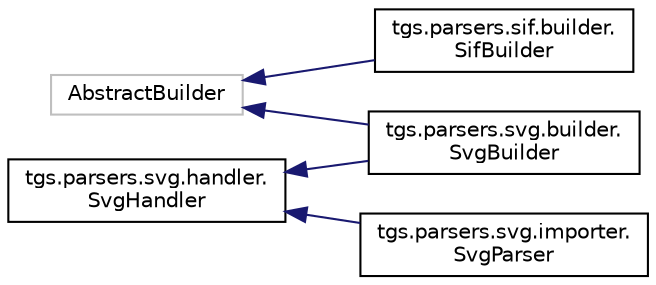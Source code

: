 digraph "Graphical Class Hierarchy"
{
  edge [fontname="Helvetica",fontsize="10",labelfontname="Helvetica",labelfontsize="10"];
  node [fontname="Helvetica",fontsize="10",shape=record];
  rankdir="LR";
  Node99 [label="AbstractBuilder",height=0.2,width=0.4,color="grey75", fillcolor="white", style="filled"];
  Node99 -> Node100 [dir="back",color="midnightblue",fontsize="10",style="solid",fontname="Helvetica"];
  Node100 [label="tgs.parsers.sif.builder.\lSifBuilder",height=0.2,width=0.4,color="black", fillcolor="white", style="filled",URL="$classtgs_1_1parsers_1_1sif_1_1builder_1_1SifBuilder.html"];
  Node99 -> Node1 [dir="back",color="midnightblue",fontsize="10",style="solid",fontname="Helvetica"];
  Node1 [label="tgs.parsers.svg.builder.\lSvgBuilder",height=0.2,width=0.4,color="black", fillcolor="white", style="filled",URL="$classtgs_1_1parsers_1_1svg_1_1builder_1_1SvgBuilder.html"];
  Node0 [label="tgs.parsers.svg.handler.\lSvgHandler",height=0.2,width=0.4,color="black", fillcolor="white", style="filled",URL="$classtgs_1_1parsers_1_1svg_1_1handler_1_1SvgHandler.html"];
  Node0 -> Node1 [dir="back",color="midnightblue",fontsize="10",style="solid",fontname="Helvetica"];
  Node0 -> Node2 [dir="back",color="midnightblue",fontsize="10",style="solid",fontname="Helvetica"];
  Node2 [label="tgs.parsers.svg.importer.\lSvgParser",height=0.2,width=0.4,color="black", fillcolor="white", style="filled",URL="$classtgs_1_1parsers_1_1svg_1_1importer_1_1SvgParser.html"];
}

